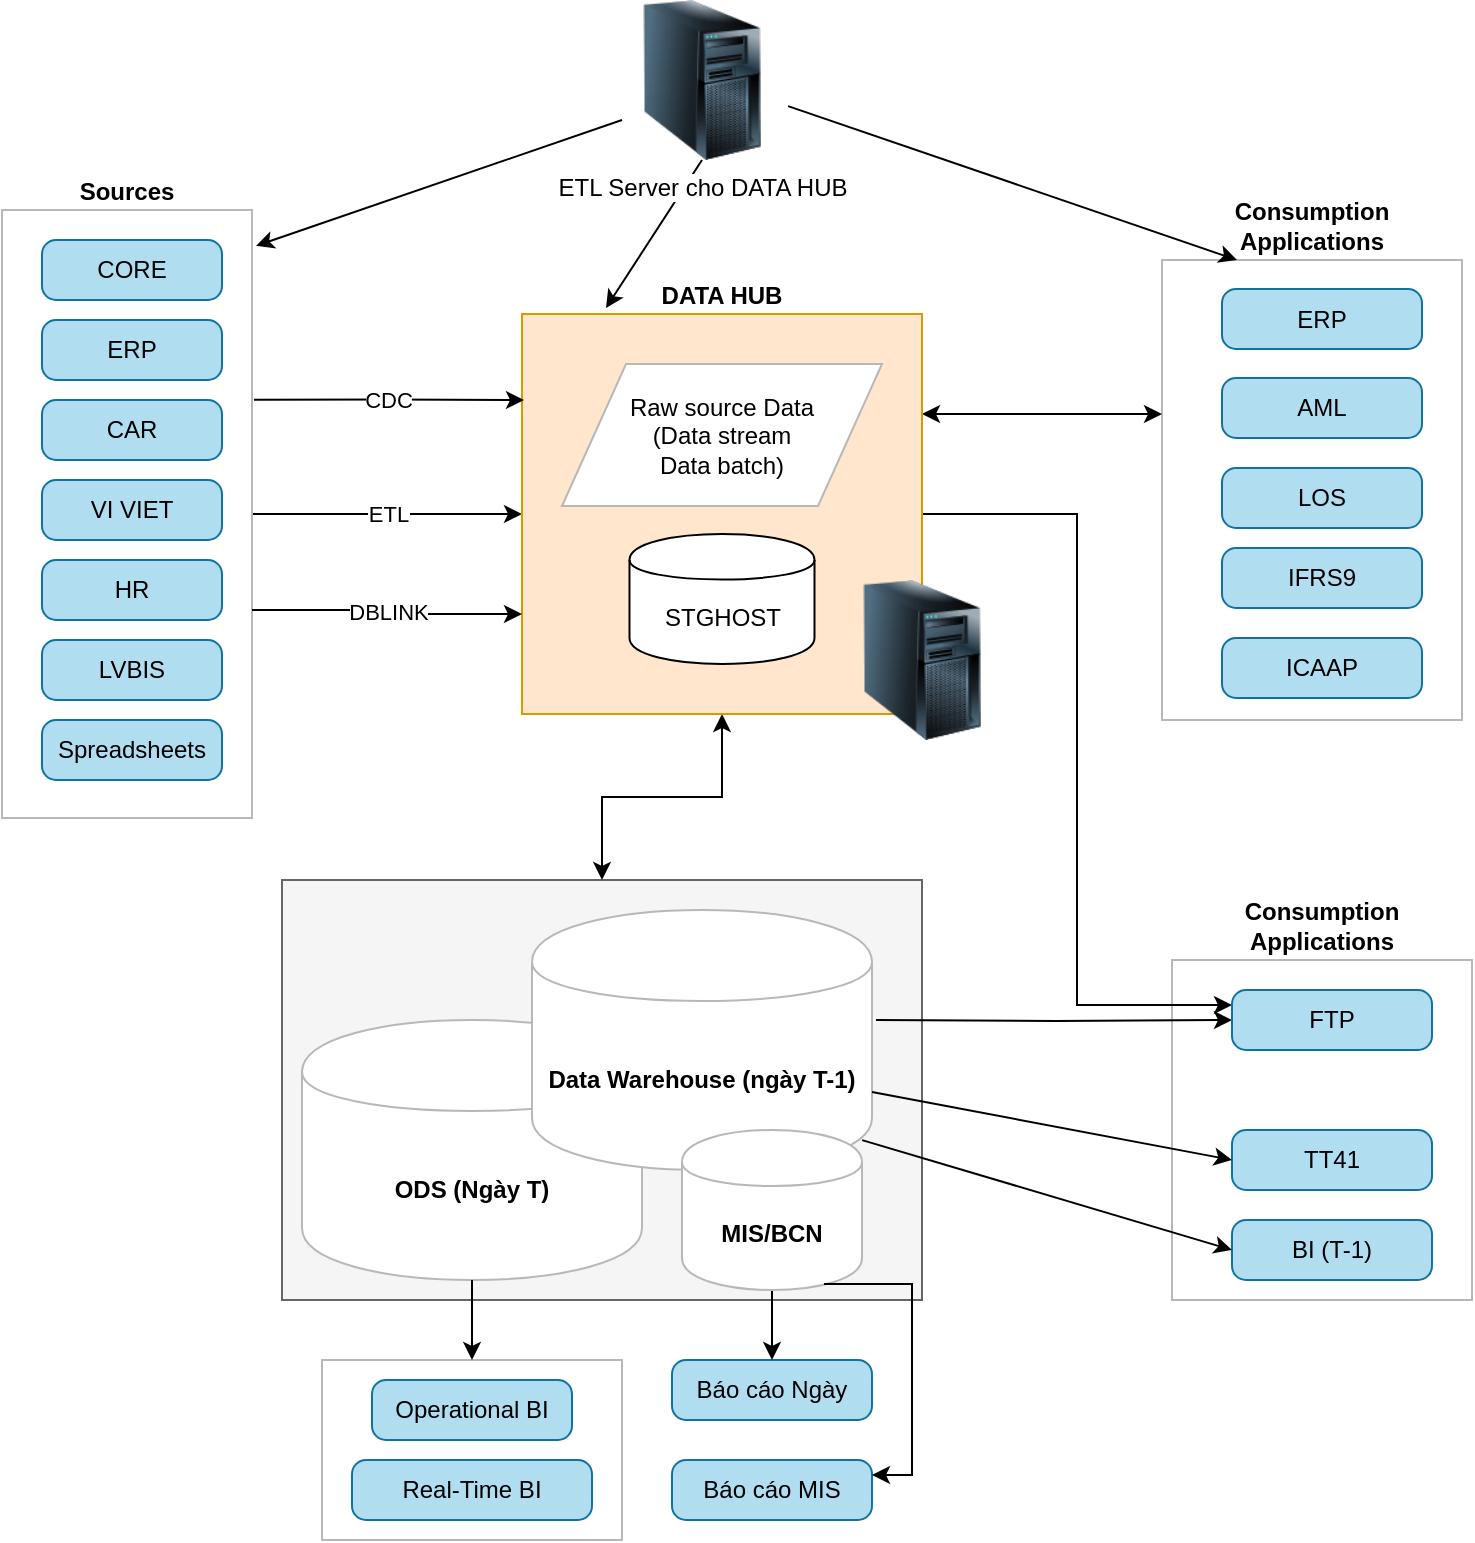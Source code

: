 <mxfile version="13.0.1" type="github">
  <diagram id="QeJ1PeQarsX0hW5se8th" name="Page-1">
    <mxGraphModel dx="946" dy="567" grid="1" gridSize="10" guides="1" tooltips="1" connect="1" arrows="1" fold="1" page="1" pageScale="1" pageWidth="850" pageHeight="1100" math="0" shadow="0">
      <root>
        <mxCell id="0" />
        <mxCell id="1" parent="0" />
        <mxCell id="nLoxf1iSe7g4s764sB9d-18" value="" style="endArrow=classic;html=1;exitX=0.5;exitY=1;exitDx=0;exitDy=0;entryX=0.21;entryY=-0.015;entryDx=0;entryDy=0;entryPerimeter=0;" edge="1" parent="1" source="nLoxf1iSe7g4s764sB9d-15" target="iZZk4Q9hEZwyQge0-GY_-1">
          <mxGeometry width="50" height="50" relative="1" as="geometry">
            <mxPoint x="450" y="350" as="sourcePoint" />
            <mxPoint x="500" y="300" as="targetPoint" />
          </mxGeometry>
        </mxCell>
        <mxCell id="nLoxf1iSe7g4s764sB9d-2" value="" style="rounded=0;whiteSpace=wrap;html=1;strokeColor=#666666;fillColor=#f5f5f5;fontColor=#333333;" vertex="1" parent="1">
          <mxGeometry x="170" y="490" width="320" height="210" as="geometry" />
        </mxCell>
        <mxCell id="nLoxf1iSe7g4s764sB9d-1" value="ODS (Ngày T)" style="shape=cylinder;whiteSpace=wrap;html=1;boundedLbl=1;backgroundOutline=1;strokeColor=#B8B8B8;fontStyle=1" vertex="1" parent="1">
          <mxGeometry x="180" y="560" width="170" height="130" as="geometry" />
        </mxCell>
        <mxCell id="K7H6qyfp46d32Sg4vHhx-1" value="Consumption Applications" style="rounded=0;whiteSpace=wrap;html=1;strokeColor=#B8B8B8;labelPosition=center;verticalLabelPosition=top;align=center;verticalAlign=bottom;fontStyle=1" parent="1" vertex="1">
          <mxGeometry x="615" y="530" width="150" height="170" as="geometry" />
        </mxCell>
        <mxCell id="iZZk4Q9hEZwyQge0-GY_-39" value="Consumption Applications" style="rounded=0;whiteSpace=wrap;html=1;strokeColor=#B8B8B8;labelPosition=center;verticalLabelPosition=top;align=center;verticalAlign=bottom;fontStyle=1" parent="1" vertex="1">
          <mxGeometry x="610" y="180" width="150" height="230" as="geometry" />
        </mxCell>
        <mxCell id="iZZk4Q9hEZwyQge0-GY_-23" value="ETL" style="edgeStyle=orthogonalEdgeStyle;rounded=0;orthogonalLoop=1;jettySize=auto;html=1;entryX=0;entryY=0.5;entryDx=0;entryDy=0;" parent="1" source="iZZk4Q9hEZwyQge0-GY_-18" target="iZZk4Q9hEZwyQge0-GY_-1" edge="1">
          <mxGeometry relative="1" as="geometry">
            <mxPoint x="280" y="409" as="targetPoint" />
          </mxGeometry>
        </mxCell>
        <mxCell id="iZZk4Q9hEZwyQge0-GY_-18" value="Sources" style="rounded=0;whiteSpace=wrap;html=1;strokeColor=#B8B8B8;labelPosition=center;verticalLabelPosition=top;align=center;verticalAlign=bottom;fontStyle=1" parent="1" vertex="1">
          <mxGeometry x="30" y="155" width="125" height="304" as="geometry" />
        </mxCell>
        <mxCell id="iZZk4Q9hEZwyQge0-GY_-25" value="" style="edgeStyle=orthogonalEdgeStyle;rounded=0;orthogonalLoop=1;jettySize=auto;html=1;startArrow=classic;startFill=1;" parent="1" source="iZZk4Q9hEZwyQge0-GY_-1" target="nLoxf1iSe7g4s764sB9d-2" edge="1">
          <mxGeometry relative="1" as="geometry">
            <mxPoint x="400" y="540" as="targetPoint" />
          </mxGeometry>
        </mxCell>
        <mxCell id="iZZk4Q9hEZwyQge0-GY_-41" value="" style="edgeStyle=orthogonalEdgeStyle;rounded=0;orthogonalLoop=1;jettySize=auto;html=1;exitX=1;exitY=0.25;exitDx=0;exitDy=0;startArrow=classic;startFill=1;entryX=0;entryY=0.335;entryDx=0;entryDy=0;entryPerimeter=0;" parent="1" source="iZZk4Q9hEZwyQge0-GY_-1" target="iZZk4Q9hEZwyQge0-GY_-39" edge="1">
          <mxGeometry relative="1" as="geometry">
            <mxPoint x="610" y="258" as="targetPoint" />
          </mxGeometry>
        </mxCell>
        <mxCell id="K7H6qyfp46d32Sg4vHhx-7" value="" style="edgeStyle=orthogonalEdgeStyle;rounded=0;orthogonalLoop=1;jettySize=auto;html=1;entryX=0;entryY=0.25;entryDx=0;entryDy=0;startArrow=none;startFill=0;" parent="1" source="iZZk4Q9hEZwyQge0-GY_-1" target="iZZk4Q9hEZwyQge0-GY_-29" edge="1">
          <mxGeometry x="-0.797" relative="1" as="geometry">
            <mxPoint as="offset" />
          </mxGeometry>
        </mxCell>
        <mxCell id="iZZk4Q9hEZwyQge0-GY_-1" value="DATA HUB" style="whiteSpace=wrap;html=1;aspect=fixed;strokeColor=#d79b00;labelPosition=center;verticalLabelPosition=top;align=center;verticalAlign=bottom;fontStyle=1;fillColor=#ffe6cc;" parent="1" vertex="1">
          <mxGeometry x="290" y="207" width="200" height="200" as="geometry" />
        </mxCell>
        <mxCell id="iZZk4Q9hEZwyQge0-GY_-8" value="HR" style="rounded=1;whiteSpace=wrap;html=1;absoluteArcSize=1;arcSize=14;strokeWidth=1;fillColor=#b1ddf0;strokeColor=#10739e;" parent="1" vertex="1">
          <mxGeometry x="50" y="330" width="90" height="30" as="geometry" />
        </mxCell>
        <mxCell id="iZZk4Q9hEZwyQge0-GY_-10" value="Spreadsheets" style="rounded=1;whiteSpace=wrap;html=1;absoluteArcSize=1;arcSize=14;strokeWidth=1;fillColor=#b1ddf0;strokeColor=#10739e;" parent="1" vertex="1">
          <mxGeometry x="50" y="410" width="90" height="30" as="geometry" />
        </mxCell>
        <mxCell id="iZZk4Q9hEZwyQge0-GY_-12" value="CORE" style="rounded=1;whiteSpace=wrap;html=1;absoluteArcSize=1;arcSize=14;strokeWidth=1;fillColor=#b1ddf0;strokeColor=#10739e;" parent="1" vertex="1">
          <mxGeometry x="50" y="170" width="90" height="30" as="geometry" />
        </mxCell>
        <mxCell id="iZZk4Q9hEZwyQge0-GY_-13" value="LVBIS" style="rounded=1;whiteSpace=wrap;html=1;absoluteArcSize=1;arcSize=14;strokeWidth=1;fillColor=#b1ddf0;strokeColor=#10739e;" parent="1" vertex="1">
          <mxGeometry x="50" y="370" width="90" height="30" as="geometry" />
        </mxCell>
        <mxCell id="iZZk4Q9hEZwyQge0-GY_-14" value="CAR" style="rounded=1;whiteSpace=wrap;html=1;absoluteArcSize=1;arcSize=14;strokeWidth=1;fillColor=#b1ddf0;strokeColor=#10739e;" parent="1" vertex="1">
          <mxGeometry x="50" y="250" width="90" height="30" as="geometry" />
        </mxCell>
        <mxCell id="iZZk4Q9hEZwyQge0-GY_-15" value="ERP" style="rounded=1;whiteSpace=wrap;html=1;absoluteArcSize=1;arcSize=14;strokeWidth=1;fillColor=#b1ddf0;strokeColor=#10739e;" parent="1" vertex="1">
          <mxGeometry x="50" y="210" width="90" height="30" as="geometry" />
        </mxCell>
        <mxCell id="iZZk4Q9hEZwyQge0-GY_-16" value="VI VIET" style="rounded=1;whiteSpace=wrap;html=1;absoluteArcSize=1;arcSize=14;strokeWidth=1;fillColor=#b1ddf0;strokeColor=#10739e;" parent="1" vertex="1">
          <mxGeometry x="50" y="290" width="90" height="30" as="geometry" />
        </mxCell>
        <mxCell id="K7H6qyfp46d32Sg4vHhx-6" style="edgeStyle=orthogonalEdgeStyle;rounded=0;orthogonalLoop=1;jettySize=auto;html=1;" parent="1" target="iZZk4Q9hEZwyQge0-GY_-29" edge="1">
          <mxGeometry relative="1" as="geometry">
            <mxPoint x="467" y="560" as="sourcePoint" />
          </mxGeometry>
        </mxCell>
        <mxCell id="iZZk4Q9hEZwyQge0-GY_-24" value="&lt;div&gt;Data Warehouse (ngày T-1)&lt;br&gt;&lt;/div&gt;" style="shape=cylinder;whiteSpace=wrap;html=1;boundedLbl=1;backgroundOutline=1;strokeColor=#B8B8B8;fontStyle=1;labelPosition=center;verticalLabelPosition=middle;align=center;verticalAlign=middle;" parent="1" vertex="1">
          <mxGeometry x="295" y="505" width="170" height="130" as="geometry" />
        </mxCell>
        <mxCell id="iZZk4Q9hEZwyQge0-GY_-28" value="ERP" style="rounded=1;whiteSpace=wrap;html=1;absoluteArcSize=1;arcSize=14;strokeWidth=1;fillColor=#b1ddf0;strokeColor=#10739e;" parent="1" vertex="1">
          <mxGeometry x="640" y="194.5" width="100" height="30" as="geometry" />
        </mxCell>
        <mxCell id="iZZk4Q9hEZwyQge0-GY_-29" value="FTP" style="rounded=1;whiteSpace=wrap;html=1;absoluteArcSize=1;arcSize=14;strokeWidth=1;fillColor=#b1ddf0;strokeColor=#10739e;" parent="1" vertex="1">
          <mxGeometry x="645" y="545" width="100" height="30" as="geometry" />
        </mxCell>
        <mxCell id="iZZk4Q9hEZwyQge0-GY_-30" value="TT41" style="rounded=1;whiteSpace=wrap;html=1;absoluteArcSize=1;arcSize=14;strokeWidth=1;fillColor=#b1ddf0;strokeColor=#10739e;" parent="1" vertex="1">
          <mxGeometry x="645" y="615" width="100" height="30" as="geometry" />
        </mxCell>
        <mxCell id="iZZk4Q9hEZwyQge0-GY_-31" value="Báo cáo MIS" style="rounded=1;whiteSpace=wrap;html=1;absoluteArcSize=1;arcSize=14;strokeWidth=1;fillColor=#b1ddf0;strokeColor=#10739e;" parent="1" vertex="1">
          <mxGeometry x="365" y="780" width="100" height="30" as="geometry" />
        </mxCell>
        <mxCell id="iZZk4Q9hEZwyQge0-GY_-32" value="Báo cáo Ngày" style="rounded=1;whiteSpace=wrap;html=1;absoluteArcSize=1;arcSize=14;strokeWidth=1;fillColor=#b1ddf0;strokeColor=#10739e;" parent="1" vertex="1">
          <mxGeometry x="365" y="730" width="100" height="30" as="geometry" />
        </mxCell>
        <mxCell id="iZZk4Q9hEZwyQge0-GY_-42" value="AML" style="rounded=1;whiteSpace=wrap;html=1;absoluteArcSize=1;arcSize=14;strokeWidth=1;fillColor=#b1ddf0;strokeColor=#10739e;" parent="1" vertex="1">
          <mxGeometry x="640" y="239" width="100" height="30" as="geometry" />
        </mxCell>
        <mxCell id="iZZk4Q9hEZwyQge0-GY_-43" value="LOS" style="rounded=1;whiteSpace=wrap;html=1;absoluteArcSize=1;arcSize=14;strokeWidth=1;fillColor=#b1ddf0;strokeColor=#10739e;" parent="1" vertex="1">
          <mxGeometry x="640" y="284" width="100" height="30" as="geometry" />
        </mxCell>
        <mxCell id="iZZk4Q9hEZwyQge0-GY_-44" value="IFRS9" style="rounded=1;whiteSpace=wrap;html=1;absoluteArcSize=1;arcSize=14;strokeWidth=1;fillColor=#b1ddf0;strokeColor=#10739e;" parent="1" vertex="1">
          <mxGeometry x="640" y="324" width="100" height="30" as="geometry" />
        </mxCell>
        <mxCell id="iZZk4Q9hEZwyQge0-GY_-45" value="ICAAP" style="rounded=1;whiteSpace=wrap;html=1;absoluteArcSize=1;arcSize=14;strokeWidth=1;fillColor=#b1ddf0;strokeColor=#10739e;" parent="1" vertex="1">
          <mxGeometry x="640" y="369" width="100" height="30" as="geometry" />
        </mxCell>
        <mxCell id="iZZk4Q9hEZwyQge0-GY_-46" value="BI (T-1)" style="rounded=1;whiteSpace=wrap;html=1;absoluteArcSize=1;arcSize=14;strokeWidth=1;fillColor=#b1ddf0;strokeColor=#10739e;" parent="1" vertex="1">
          <mxGeometry x="645" y="660" width="100" height="30" as="geometry" />
        </mxCell>
        <mxCell id="iZZk4Q9hEZwyQge0-GY_-57" value="&lt;div&gt;Raw source Data&lt;/div&gt;&lt;div&gt;&lt;div&gt;(Data stream&lt;br&gt;Data batch)&lt;/div&gt;&lt;/div&gt;" style="shape=parallelogram;perimeter=parallelogramPerimeter;whiteSpace=wrap;html=1;strokeColor=#B8B8B8;" parent="1" vertex="1">
          <mxGeometry x="310" y="232" width="160" height="71" as="geometry" />
        </mxCell>
        <mxCell id="C1UQbSpGGnI8vA-GU5wD-2" value="CDC" style="edgeStyle=orthogonalEdgeStyle;rounded=0;orthogonalLoop=1;jettySize=auto;html=1;exitX=1.008;exitY=0.312;exitDx=0;exitDy=0;exitPerimeter=0;" parent="1" source="iZZk4Q9hEZwyQge0-GY_-18" edge="1">
          <mxGeometry relative="1" as="geometry">
            <mxPoint x="291" y="250" as="targetPoint" />
            <mxPoint x="168" y="359" as="sourcePoint" />
          </mxGeometry>
        </mxCell>
        <mxCell id="C1UQbSpGGnI8vA-GU5wD-3" value="STGHOST" style="shape=cylinder;whiteSpace=wrap;html=1;boundedLbl=1;backgroundOutline=1;" parent="1" vertex="1">
          <mxGeometry x="343.75" y="317" width="92.5" height="65" as="geometry" />
        </mxCell>
        <mxCell id="nLoxf1iSe7g4s764sB9d-4" value="" style="group" vertex="1" connectable="0" parent="1">
          <mxGeometry x="190" y="730" width="150" height="90" as="geometry" />
        </mxCell>
        <mxCell id="iZZk4Q9hEZwyQge0-GY_-52" value="" style="rounded=0;whiteSpace=wrap;html=1;strokeColor=#B8B8B8;labelPosition=center;verticalLabelPosition=top;align=center;verticalAlign=bottom;fontStyle=1" parent="nLoxf1iSe7g4s764sB9d-4" vertex="1">
          <mxGeometry width="150" height="90" as="geometry" />
        </mxCell>
        <mxCell id="iZZk4Q9hEZwyQge0-GY_-50" value="Operational BI" style="rounded=1;whiteSpace=wrap;html=1;absoluteArcSize=1;arcSize=14;strokeWidth=1;fillColor=#b1ddf0;strokeColor=#10739e;" parent="nLoxf1iSe7g4s764sB9d-4" vertex="1">
          <mxGeometry x="25" y="10" width="100" height="30" as="geometry" />
        </mxCell>
        <mxCell id="iZZk4Q9hEZwyQge0-GY_-51" value="Real-Time BI" style="rounded=1;whiteSpace=wrap;html=1;absoluteArcSize=1;arcSize=14;strokeWidth=1;fillColor=#b1ddf0;strokeColor=#10739e;" parent="nLoxf1iSe7g4s764sB9d-4" vertex="1">
          <mxGeometry x="15" y="50" width="120" height="30" as="geometry" />
        </mxCell>
        <mxCell id="nLoxf1iSe7g4s764sB9d-5" value="" style="endArrow=classic;html=1;exitX=0.5;exitY=1;exitDx=0;exitDy=0;entryX=0.5;entryY=0;entryDx=0;entryDy=0;" edge="1" parent="1" source="nLoxf1iSe7g4s764sB9d-1" target="iZZk4Q9hEZwyQge0-GY_-52">
          <mxGeometry width="50" height="50" relative="1" as="geometry">
            <mxPoint x="460" y="630" as="sourcePoint" />
            <mxPoint x="510" y="580" as="targetPoint" />
          </mxGeometry>
        </mxCell>
        <mxCell id="nLoxf1iSe7g4s764sB9d-9" value="" style="edgeStyle=orthogonalEdgeStyle;rounded=0;orthogonalLoop=1;jettySize=auto;html=1;entryX=0.5;entryY=0;entryDx=0;entryDy=0;" edge="1" parent="1" source="nLoxf1iSe7g4s764sB9d-7" target="iZZk4Q9hEZwyQge0-GY_-32">
          <mxGeometry relative="1" as="geometry">
            <mxPoint x="415" y="775" as="targetPoint" />
          </mxGeometry>
        </mxCell>
        <mxCell id="nLoxf1iSe7g4s764sB9d-7" value="MIS/BCN" style="shape=cylinder;whiteSpace=wrap;html=1;boundedLbl=1;backgroundOutline=1;strokeColor=#B8B8B8;fontStyle=1" vertex="1" parent="1">
          <mxGeometry x="370" y="615" width="90" height="80" as="geometry" />
        </mxCell>
        <mxCell id="nLoxf1iSe7g4s764sB9d-12" value="DBLINK" style="edgeStyle=orthogonalEdgeStyle;rounded=0;orthogonalLoop=1;jettySize=auto;html=1;entryX=0;entryY=0.75;entryDx=0;entryDy=0;exitX=1;exitY=0.658;exitDx=0;exitDy=0;exitPerimeter=0;" edge="1" parent="1" source="iZZk4Q9hEZwyQge0-GY_-18" target="iZZk4Q9hEZwyQge0-GY_-1">
          <mxGeometry relative="1" as="geometry">
            <mxPoint x="300" y="317" as="targetPoint" />
            <mxPoint x="165" y="317" as="sourcePoint" />
          </mxGeometry>
        </mxCell>
        <mxCell id="nLoxf1iSe7g4s764sB9d-13" value="" style="endArrow=classic;html=1;exitX=1;exitY=0.7;exitDx=0;exitDy=0;entryX=0;entryY=0.5;entryDx=0;entryDy=0;" edge="1" parent="1" source="iZZk4Q9hEZwyQge0-GY_-24" target="iZZk4Q9hEZwyQge0-GY_-30">
          <mxGeometry width="50" height="50" relative="1" as="geometry">
            <mxPoint x="570" y="540" as="sourcePoint" />
            <mxPoint x="620" y="490" as="targetPoint" />
          </mxGeometry>
        </mxCell>
        <mxCell id="nLoxf1iSe7g4s764sB9d-14" value="" style="endArrow=classic;html=1;entryX=0;entryY=0.5;entryDx=0;entryDy=0;exitX=0.971;exitY=0.885;exitDx=0;exitDy=0;exitPerimeter=0;" edge="1" parent="1" source="iZZk4Q9hEZwyQge0-GY_-24" target="iZZk4Q9hEZwyQge0-GY_-46">
          <mxGeometry width="50" height="50" relative="1" as="geometry">
            <mxPoint x="580" y="620" as="sourcePoint" />
            <mxPoint x="630" y="570" as="targetPoint" />
          </mxGeometry>
        </mxCell>
        <mxCell id="nLoxf1iSe7g4s764sB9d-15" value="ETL Server cho DATA HUB" style="image;html=1;labelBackgroundColor=#ffffff;image=img/lib/clip_art/computers/Server_Tower_128x128.png;strokeColor=#757575;" vertex="1" parent="1">
          <mxGeometry x="340" y="50" width="80" height="80" as="geometry" />
        </mxCell>
        <mxCell id="nLoxf1iSe7g4s764sB9d-16" value="" style="endArrow=classic;html=1;exitX=0;exitY=0.75;exitDx=0;exitDy=0;entryX=1.016;entryY=0.059;entryDx=0;entryDy=0;entryPerimeter=0;" edge="1" parent="1" source="nLoxf1iSe7g4s764sB9d-15" target="iZZk4Q9hEZwyQge0-GY_-18">
          <mxGeometry width="50" height="50" relative="1" as="geometry">
            <mxPoint x="450" y="350" as="sourcePoint" />
            <mxPoint x="500" y="300" as="targetPoint" />
          </mxGeometry>
        </mxCell>
        <mxCell id="nLoxf1iSe7g4s764sB9d-17" value="" style="endArrow=classic;html=1;exitX=1.038;exitY=0.663;exitDx=0;exitDy=0;entryX=0.25;entryY=0;entryDx=0;entryDy=0;exitPerimeter=0;" edge="1" parent="1" source="nLoxf1iSe7g4s764sB9d-15" target="iZZk4Q9hEZwyQge0-GY_-39">
          <mxGeometry width="50" height="50" relative="1" as="geometry">
            <mxPoint x="350" y="140" as="sourcePoint" />
            <mxPoint x="167" y="182.936" as="targetPoint" />
          </mxGeometry>
        </mxCell>
        <mxCell id="nLoxf1iSe7g4s764sB9d-19" value="" style="image;html=1;labelBackgroundColor=#ffffff;image=img/lib/clip_art/computers/Server_Tower_128x128.png;strokeColor=#757575;" vertex="1" parent="1">
          <mxGeometry x="450" y="340" width="80" height="80" as="geometry" />
        </mxCell>
        <mxCell id="nLoxf1iSe7g4s764sB9d-20" value="" style="edgeStyle=orthogonalEdgeStyle;rounded=0;orthogonalLoop=1;jettySize=auto;html=1;entryX=1;entryY=0.25;entryDx=0;entryDy=0;exitX=0.789;exitY=0.963;exitDx=0;exitDy=0;exitPerimeter=0;" edge="1" parent="1" source="nLoxf1iSe7g4s764sB9d-7" target="iZZk4Q9hEZwyQge0-GY_-31">
          <mxGeometry relative="1" as="geometry">
            <mxPoint x="425" y="705" as="sourcePoint" />
            <mxPoint x="425" y="740" as="targetPoint" />
            <Array as="points">
              <mxPoint x="485" y="692" />
              <mxPoint x="485" y="788" />
            </Array>
          </mxGeometry>
        </mxCell>
      </root>
    </mxGraphModel>
  </diagram>
</mxfile>
